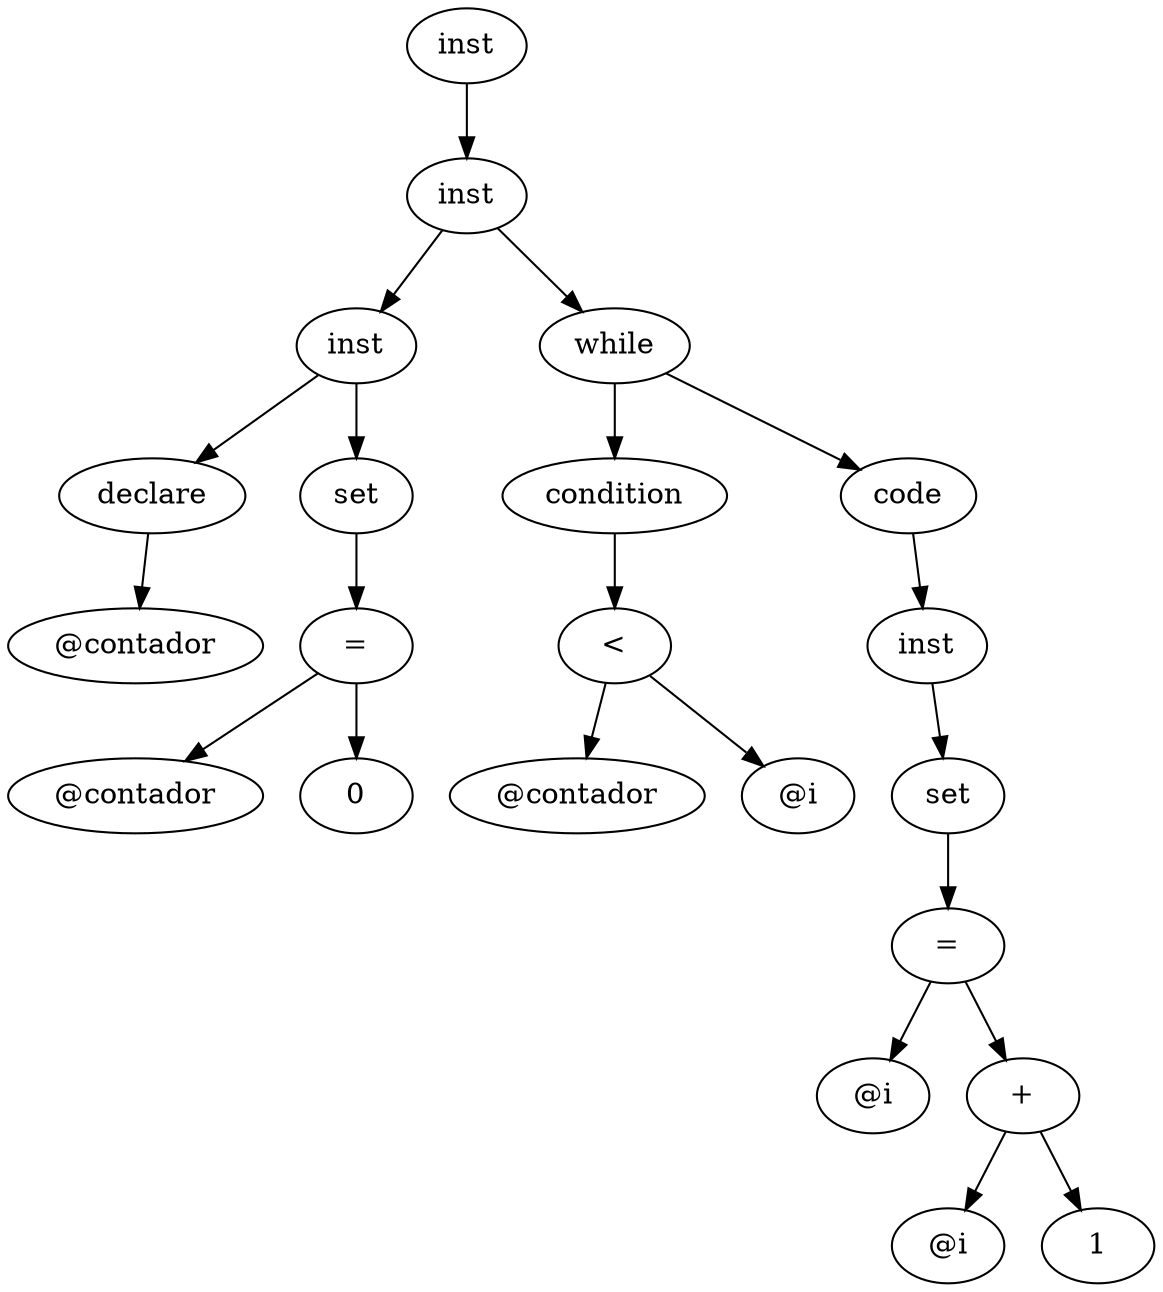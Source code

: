 digraph AST{
node0 [label="inst" shape="oval", color="black"];
node1 [label="inst" shape="oval", color="black"];
node2 [label="inst" shape="oval", color="black"];
node3 [label="declare" shape="oval", color="black"];
node4 [label="@contador" shape="oval", color="black"];
node5 [label="set" shape="oval", color="black"];
node6 [label="=" shape="oval", color="black"];
node7 [label="@contador" shape="oval", color="black"];
node8 [label="0" shape="oval", color="black"];
node9 [label="while" shape="oval", color="black"];
node10 [label="condition" shape="oval", color="black"];
node11 [label="<" shape="oval", color="black"];
node12 [label="@contador" shape="oval", color="black"];
node13 [label="@i" shape="oval", color="black"];
node14 [label="code" shape="oval", color="black"];
node15 [label="inst" shape="oval", color="black"];
node16 [label="set" shape="oval", color="black"];
node17 [label="=" shape="oval", color="black"];
node18 [label="@i" shape="oval", color="black"];
node19 [label="+" shape="oval", color="black"];
node20 [label="@i" shape="oval", color="black"];
node21 [label="1" shape="oval", color="black"];
node0 -> node1;
node1 -> node2;
node2 -> node3;
node3 -> node4;
node2 -> node5;
node5 -> node6;
node6 -> node7;
node6 -> node8;
node1 -> node9;
node9 -> node10;
node10 -> node11;
node11 -> node12;
node11 -> node13;
node9 -> node14;
node14 -> node15;
node15 -> node16;
node16 -> node17;
node17 -> node18;
node17 -> node19;
node19 -> node20;
node19 -> node21;
}